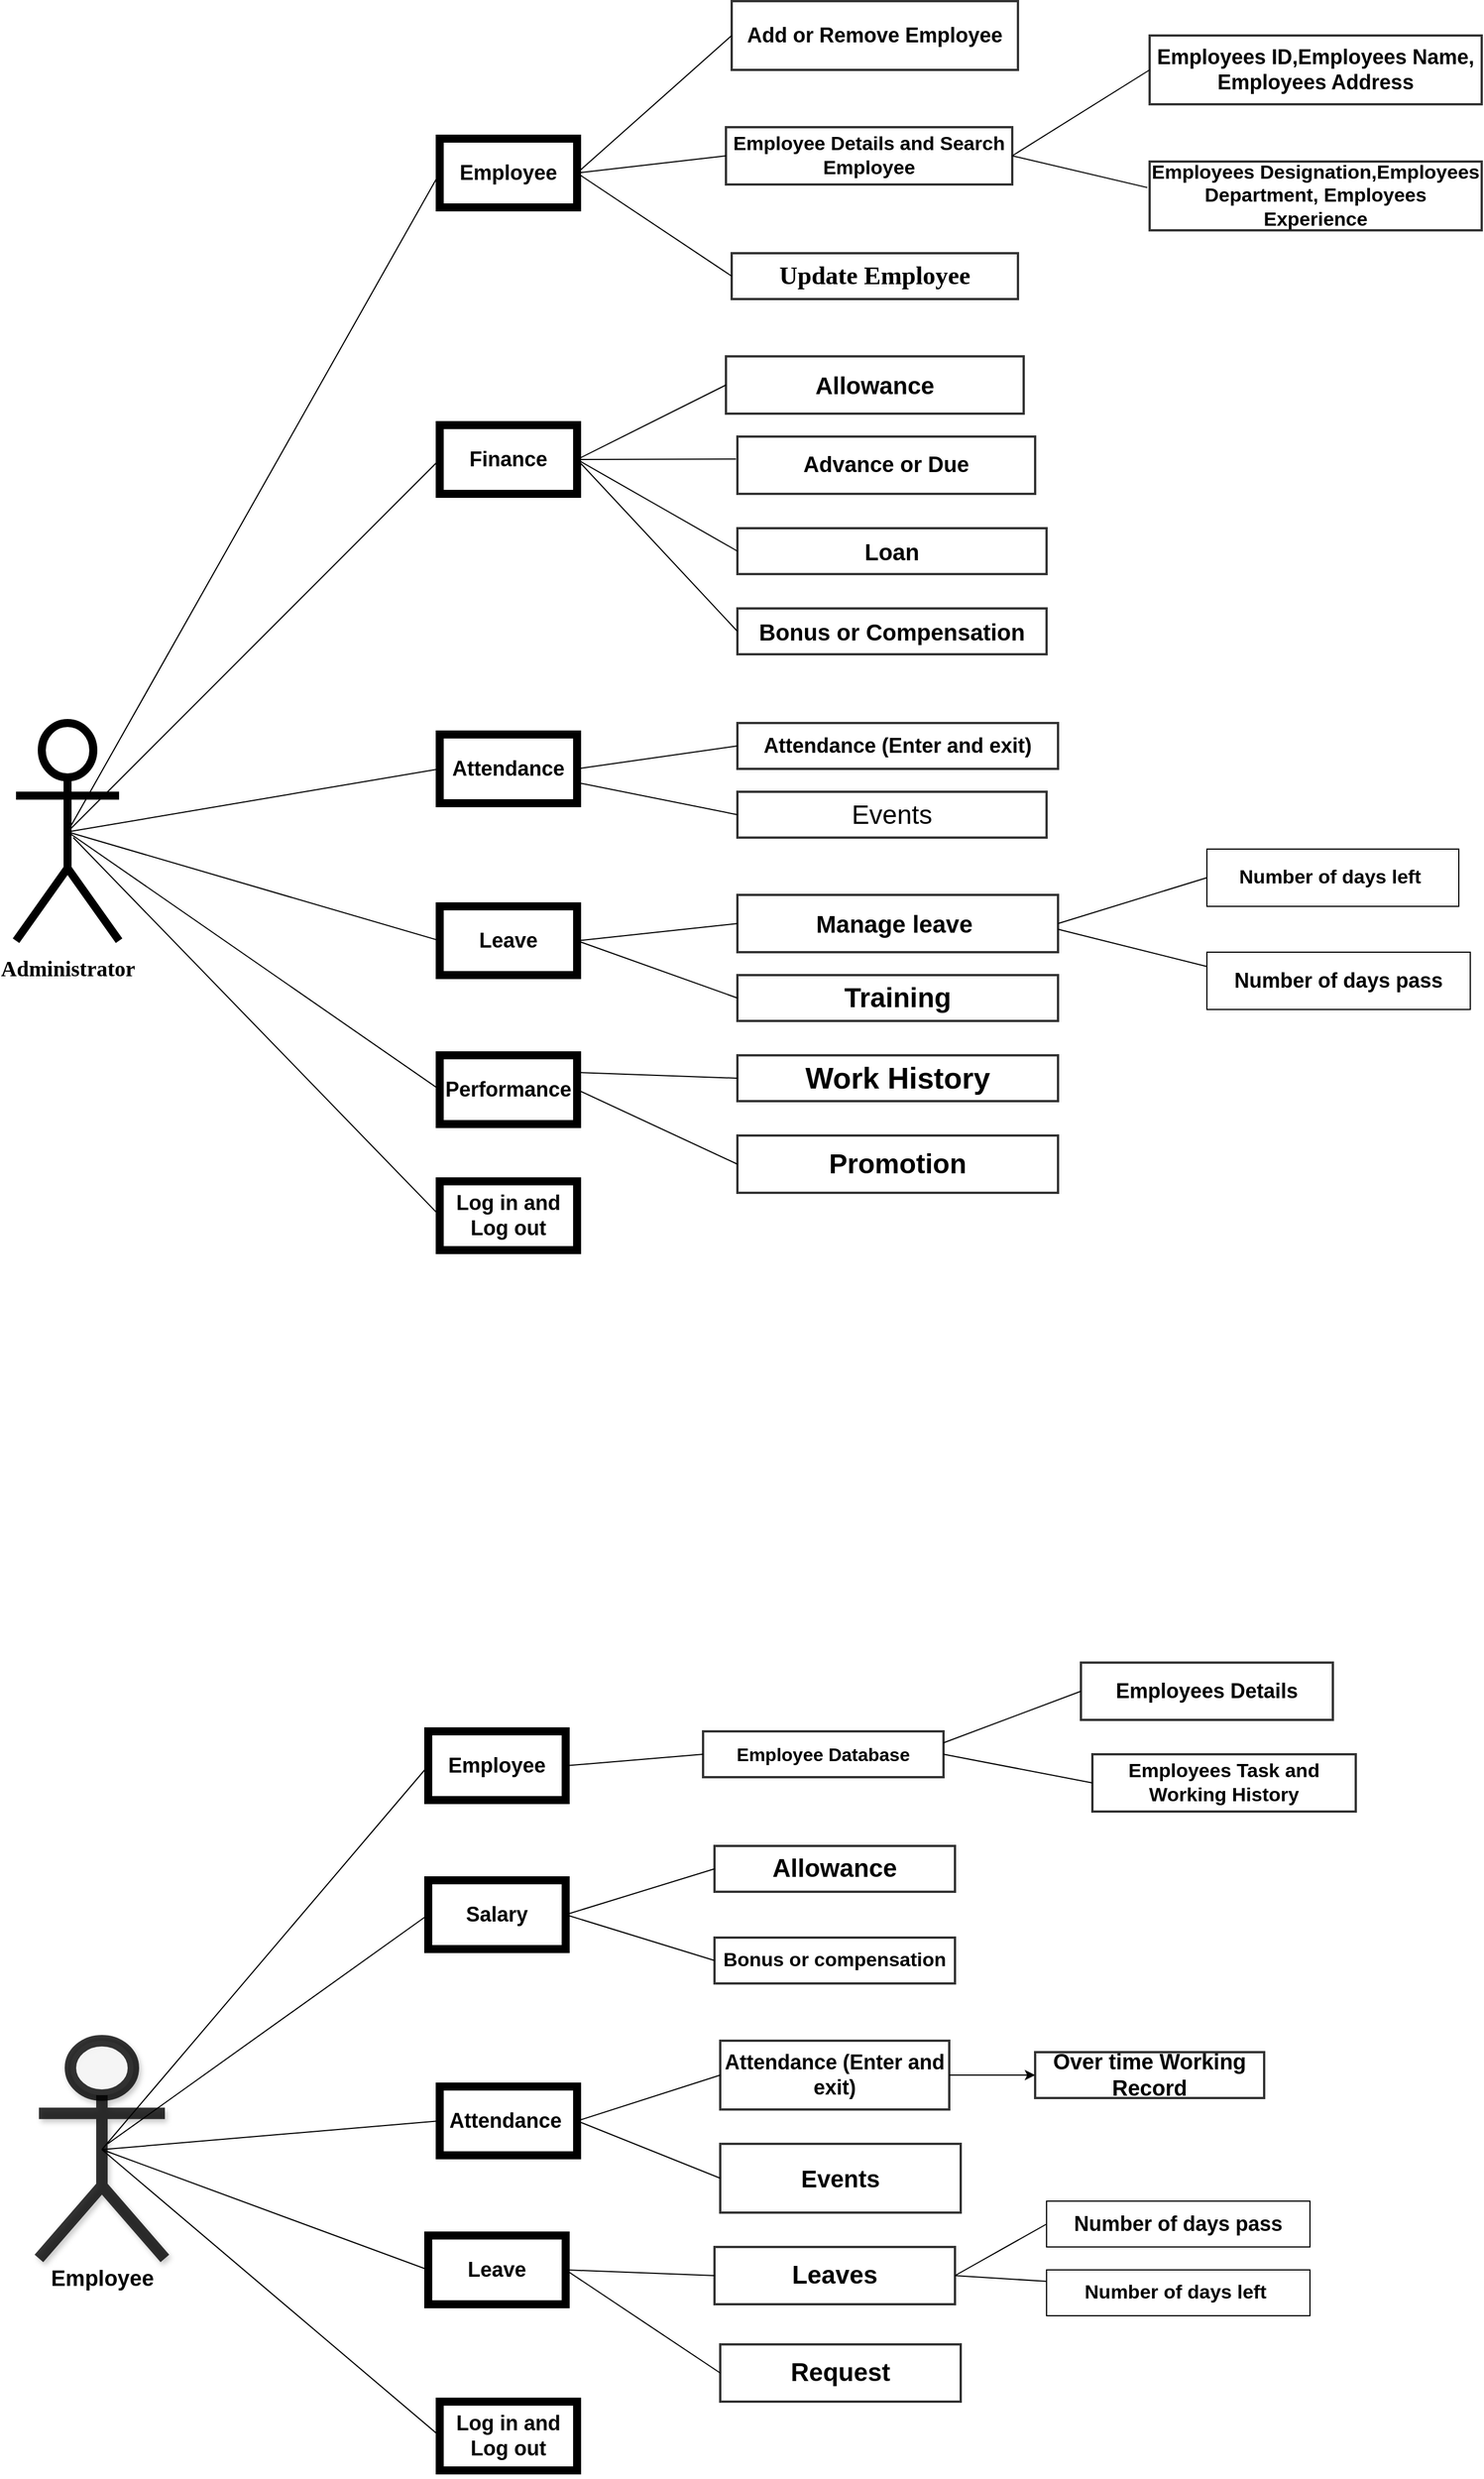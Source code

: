 <mxfile version="13.9.8" type="github">
  <diagram id="UAt6TYiZA28QQcXCpw7w" name="Page-1">
    <mxGraphModel dx="2229" dy="2023" grid="1" gridSize="10" guides="1" tooltips="1" connect="1" arrows="1" fold="1" page="1" pageScale="1" pageWidth="980" pageHeight="1390" math="0" shadow="0">
      <root>
        <mxCell id="0" />
        <mxCell id="1" parent="0" />
        <mxCell id="UGoLlDs5Vt5mTQ_6u8co-1" value="&lt;font face=&quot;Times New Roman&quot; size=&quot;1&quot;&gt;&lt;b style=&quot;line-height: 190% ; font-size: 19px&quot;&gt;Administrator&lt;/b&gt;&lt;/font&gt;" style="shape=umlActor;verticalLabelPosition=bottom;verticalAlign=top;html=1;outlineConnect=0;strokeWidth=7;" parent="1" vertex="1">
          <mxGeometry x="-950" y="-730" width="90" height="190" as="geometry" />
        </mxCell>
        <mxCell id="UGoLlDs5Vt5mTQ_6u8co-3" value="&lt;h2&gt;Employee&lt;/h2&gt;" style="rounded=0;whiteSpace=wrap;html=1;strokeWidth=7;" parent="1" vertex="1">
          <mxGeometry x="-580" y="-1240" width="120" height="60" as="geometry" />
        </mxCell>
        <mxCell id="UGoLlDs5Vt5mTQ_6u8co-4" value="&lt;h2&gt;Finance&lt;/h2&gt;" style="rounded=0;whiteSpace=wrap;html=1;strokeWidth=7;" parent="1" vertex="1">
          <mxGeometry x="-580" y="-990" width="120" height="60" as="geometry" />
        </mxCell>
        <mxCell id="UGoLlDs5Vt5mTQ_6u8co-5" value="&lt;h2&gt;Attendance&lt;/h2&gt;" style="rounded=0;whiteSpace=wrap;html=1;strokeWidth=7;" parent="1" vertex="1">
          <mxGeometry x="-580" y="-720" width="120" height="60" as="geometry" />
        </mxCell>
        <mxCell id="UGoLlDs5Vt5mTQ_6u8co-6" value="&lt;h2&gt;Leave&lt;/h2&gt;" style="rounded=0;whiteSpace=wrap;html=1;strokeWidth=7;" parent="1" vertex="1">
          <mxGeometry x="-580" y="-570" width="120" height="60" as="geometry" />
        </mxCell>
        <mxCell id="UGoLlDs5Vt5mTQ_6u8co-7" value="&lt;h2&gt;Performance&lt;/h2&gt;" style="rounded=0;whiteSpace=wrap;html=1;strokeWidth=7;" parent="1" vertex="1">
          <mxGeometry x="-580" y="-440" width="120" height="60" as="geometry" />
        </mxCell>
        <mxCell id="UGoLlDs5Vt5mTQ_6u8co-8" value="&lt;h2&gt;Log in and Log out&lt;/h2&gt;" style="rounded=0;whiteSpace=wrap;html=1;strokeWidth=7;" parent="1" vertex="1">
          <mxGeometry x="-580" y="-330" width="120" height="60" as="geometry" />
        </mxCell>
        <mxCell id="UGoLlDs5Vt5mTQ_6u8co-9" value="" style="rounded=0;whiteSpace=wrap;html=1;strokeWidth=2;opacity=0;" parent="1" vertex="1">
          <mxGeometry x="-500" y="20" width="140" height="40" as="geometry" />
        </mxCell>
        <mxCell id="UGoLlDs5Vt5mTQ_6u8co-10" value="" style="rounded=0;whiteSpace=wrap;html=1;strokeWidth=2;opacity=0;" parent="1" vertex="1">
          <mxGeometry x="-490" y="20" width="120" height="60" as="geometry" />
        </mxCell>
        <mxCell id="UGoLlDs5Vt5mTQ_6u8co-11" value="" style="rounded=0;whiteSpace=wrap;html=1;strokeWidth=2;opacity=0;" parent="1" vertex="1">
          <mxGeometry x="-500" y="10" width="120" height="60" as="geometry" />
        </mxCell>
        <mxCell id="UGoLlDs5Vt5mTQ_6u8co-12" value="" style="rounded=0;whiteSpace=wrap;html=1;strokeWidth=2;opacity=0;" parent="1" vertex="1">
          <mxGeometry x="-450" y="50" width="120" height="60" as="geometry" />
        </mxCell>
        <mxCell id="UGoLlDs5Vt5mTQ_6u8co-13" value="&lt;h4&gt;&lt;font style=&quot;font-size: 18px&quot;&gt;Add or Remove Employee&lt;/font&gt;&lt;/h4&gt;" style="rounded=0;whiteSpace=wrap;html=1;strokeWidth=2;opacity=80;fontSize=14;" parent="1" vertex="1">
          <mxGeometry x="-325" y="-1360" width="250" height="60" as="geometry" />
        </mxCell>
        <mxCell id="UGoLlDs5Vt5mTQ_6u8co-14" value="&lt;h4&gt;&lt;font style=&quot;font-size: 17px&quot;&gt;Employee Details and Search Employee&lt;/font&gt;&lt;/h4&gt;" style="rounded=0;whiteSpace=wrap;html=1;strokeWidth=2;opacity=80;fontSize=13;" parent="1" vertex="1">
          <mxGeometry x="-330" y="-1250" width="250" height="50" as="geometry" />
        </mxCell>
        <mxCell id="UGoLlDs5Vt5mTQ_6u8co-16" value="&lt;h4&gt;&lt;font face=&quot;Times New Roman&quot; style=&quot;font-size: 22px&quot;&gt;Update Employee&lt;/font&gt;&lt;/h4&gt;" style="rounded=0;whiteSpace=wrap;html=1;strokeWidth=2;opacity=80;" parent="1" vertex="1">
          <mxGeometry x="-325" y="-1140" width="250" height="40" as="geometry" />
        </mxCell>
        <mxCell id="UGoLlDs5Vt5mTQ_6u8co-18" value="&lt;h4&gt;&lt;font style=&quot;font-size: 21px&quot;&gt;Allowance&lt;/font&gt;&lt;/h4&gt;" style="rounded=0;whiteSpace=wrap;html=1;strokeWidth=2;fontSize=13;opacity=80;" parent="1" vertex="1">
          <mxGeometry x="-330" y="-1050" width="260" height="50" as="geometry" />
        </mxCell>
        <mxCell id="UGoLlDs5Vt5mTQ_6u8co-19" value="&lt;h4&gt;&lt;font style=&quot;font-size: 19px&quot;&gt;Advance or Due&lt;/font&gt;&lt;/h4&gt;" style="rounded=0;whiteSpace=wrap;html=1;strokeWidth=2;fontSize=13;opacity=80;" parent="1" vertex="1">
          <mxGeometry x="-320" y="-980" width="260" height="50" as="geometry" />
        </mxCell>
        <mxCell id="UGoLlDs5Vt5mTQ_6u8co-20" value="&lt;font style=&quot;font-size: 20px&quot;&gt;&lt;b&gt;Loan&lt;/b&gt;&lt;/font&gt;" style="rounded=0;whiteSpace=wrap;html=1;strokeWidth=2;fontSize=13;opacity=80;" parent="1" vertex="1">
          <mxGeometry x="-320" y="-900" width="270" height="40" as="geometry" />
        </mxCell>
        <mxCell id="UGoLlDs5Vt5mTQ_6u8co-21" value="&lt;font style=&quot;font-size: 20px&quot;&gt;&lt;b&gt;Bonus or Compensation&lt;/b&gt;&lt;/font&gt;" style="rounded=0;whiteSpace=wrap;html=1;strokeWidth=2;fontSize=13;opacity=80;" parent="1" vertex="1">
          <mxGeometry x="-320" y="-830" width="270" height="40" as="geometry" />
        </mxCell>
        <mxCell id="UGoLlDs5Vt5mTQ_6u8co-22" value="&lt;b&gt;&lt;font style=&quot;font-size: 18px&quot;&gt;Attendance (Enter and exit)&lt;/font&gt;&lt;/b&gt;" style="rounded=0;whiteSpace=wrap;html=1;strokeWidth=2;fontSize=13;opacity=80;" parent="1" vertex="1">
          <mxGeometry x="-320" y="-730" width="280" height="40" as="geometry" />
        </mxCell>
        <mxCell id="UGoLlDs5Vt5mTQ_6u8co-23" value="&lt;font style=&quot;font-size: 23px&quot;&gt;Events&lt;/font&gt;" style="rounded=0;whiteSpace=wrap;html=1;strokeWidth=2;fontSize=13;opacity=80;" parent="1" vertex="1">
          <mxGeometry x="-320" y="-670" width="270" height="40" as="geometry" />
        </mxCell>
        <mxCell id="UGoLlDs5Vt5mTQ_6u8co-24" value="&lt;b&gt;&lt;font style=&quot;font-size: 21px&quot;&gt;Manage leave&amp;nbsp;&lt;/font&gt;&lt;/b&gt;" style="rounded=0;whiteSpace=wrap;html=1;strokeWidth=2;fontSize=13;opacity=80;" parent="1" vertex="1">
          <mxGeometry x="-320" y="-580" width="280" height="50" as="geometry" />
        </mxCell>
        <mxCell id="UGoLlDs5Vt5mTQ_6u8co-25" value="&lt;font style=&quot;font-size: 24px&quot;&gt;&lt;b&gt;Training&lt;/b&gt;&lt;/font&gt;" style="rounded=0;whiteSpace=wrap;html=1;strokeWidth=2;fontSize=13;opacity=80;" parent="1" vertex="1">
          <mxGeometry x="-320" y="-510" width="280" height="40" as="geometry" />
        </mxCell>
        <mxCell id="UGoLlDs5Vt5mTQ_6u8co-26" value="&lt;b&gt;&lt;font style=&quot;font-size: 26px&quot;&gt;Work History&lt;/font&gt;&lt;/b&gt;" style="rounded=0;whiteSpace=wrap;html=1;strokeWidth=2;fontSize=13;opacity=80;" parent="1" vertex="1">
          <mxGeometry x="-320" y="-440" width="280" height="40" as="geometry" />
        </mxCell>
        <mxCell id="UGoLlDs5Vt5mTQ_6u8co-27" value="&lt;font style=&quot;font-size: 24px&quot;&gt;&lt;b&gt;Promotion&lt;/b&gt;&lt;/font&gt;" style="rounded=0;whiteSpace=wrap;html=1;strokeWidth=2;fontSize=13;opacity=80;" parent="1" vertex="1">
          <mxGeometry x="-320" y="-370" width="280" height="50" as="geometry" />
        </mxCell>
        <mxCell id="UGoLlDs5Vt5mTQ_6u8co-28" value="&lt;font size=&quot;1&quot;&gt;&lt;b style=&quot;font-size: 19px&quot;&gt;Employee&lt;/b&gt;&lt;/font&gt;" style="shape=umlActor;verticalLabelPosition=bottom;verticalAlign=top;html=1;outlineConnect=0;strokeWidth=10;fontSize=13;opacity=80;shadow=1;" parent="1" vertex="1">
          <mxGeometry x="-930" y="420" width="110" height="190" as="geometry" />
        </mxCell>
        <mxCell id="UGoLlDs5Vt5mTQ_6u8co-32" value="&lt;h2&gt;Employee&lt;/h2&gt;" style="rounded=0;whiteSpace=wrap;html=1;strokeWidth=7;" parent="1" vertex="1">
          <mxGeometry x="-590" y="150" width="120" height="60" as="geometry" />
        </mxCell>
        <mxCell id="UGoLlDs5Vt5mTQ_6u8co-34" value="&lt;h2&gt;Salary&lt;/h2&gt;" style="rounded=0;whiteSpace=wrap;html=1;strokeWidth=7;" parent="1" vertex="1">
          <mxGeometry x="-590" y="280" width="120" height="60" as="geometry" />
        </mxCell>
        <mxCell id="UGoLlDs5Vt5mTQ_6u8co-36" value="&lt;h2&gt;Attendance&amp;nbsp;&lt;/h2&gt;" style="rounded=0;whiteSpace=wrap;html=1;strokeWidth=7;" parent="1" vertex="1">
          <mxGeometry x="-580" y="460" width="120" height="60" as="geometry" />
        </mxCell>
        <mxCell id="UGoLlDs5Vt5mTQ_6u8co-38" value="&lt;h2&gt;Leave&lt;/h2&gt;" style="rounded=0;whiteSpace=wrap;html=1;strokeWidth=7;" parent="1" vertex="1">
          <mxGeometry x="-590" y="590" width="120" height="60" as="geometry" />
        </mxCell>
        <mxCell id="UGoLlDs5Vt5mTQ_6u8co-41" value="&lt;b&gt;&lt;font style=&quot;font-size: 16px&quot;&gt;Employee Database&lt;/font&gt;&lt;/b&gt;" style="rounded=0;whiteSpace=wrap;html=1;strokeWidth=2;fontSize=13;opacity=80;" parent="1" vertex="1">
          <mxGeometry x="-350" y="150" width="210" height="40" as="geometry" />
        </mxCell>
        <mxCell id="UGoLlDs5Vt5mTQ_6u8co-42" value="&lt;font style=&quot;font-size: 22px&quot;&gt;&lt;b&gt;Allowance&lt;/b&gt;&lt;/font&gt;" style="rounded=0;whiteSpace=wrap;html=1;strokeWidth=2;fontSize=13;opacity=80;" parent="1" vertex="1">
          <mxGeometry x="-340" y="250" width="210" height="40" as="geometry" />
        </mxCell>
        <mxCell id="5vnByRAzVv9kQIRfXUGZ-15" value="" style="edgeStyle=orthogonalEdgeStyle;rounded=0;orthogonalLoop=1;jettySize=auto;html=1;" parent="1" source="UGoLlDs5Vt5mTQ_6u8co-44" target="5vnByRAzVv9kQIRfXUGZ-14" edge="1">
          <mxGeometry relative="1" as="geometry" />
        </mxCell>
        <mxCell id="UGoLlDs5Vt5mTQ_6u8co-44" value="&lt;b&gt;&lt;font style=&quot;font-size: 18px&quot;&gt;Attendance (Enter and exit)&lt;/font&gt;&lt;/b&gt;" style="rounded=0;whiteSpace=wrap;html=1;strokeWidth=2;fontSize=13;opacity=80;" parent="1" vertex="1">
          <mxGeometry x="-335" y="420" width="200" height="60" as="geometry" />
        </mxCell>
        <mxCell id="UGoLlDs5Vt5mTQ_6u8co-46" value="&lt;b&gt;&lt;font style=&quot;font-size: 21px&quot;&gt;Events&lt;/font&gt;&lt;/b&gt;" style="rounded=0;whiteSpace=wrap;html=1;strokeWidth=2;fontSize=13;opacity=80;" parent="1" vertex="1">
          <mxGeometry x="-335" y="510" width="210" height="60" as="geometry" />
        </mxCell>
        <mxCell id="UGoLlDs5Vt5mTQ_6u8co-48" value="&lt;b&gt;&lt;font style=&quot;font-size: 22px&quot;&gt;Leaves&lt;/font&gt;&lt;/b&gt;" style="rounded=0;whiteSpace=wrap;html=1;strokeWidth=2;fontSize=13;opacity=80;" parent="1" vertex="1">
          <mxGeometry x="-340" y="600" width="210" height="50" as="geometry" />
        </mxCell>
        <mxCell id="UGoLlDs5Vt5mTQ_6u8co-50" value="&lt;b&gt;&lt;font style=&quot;font-size: 22px&quot;&gt;Request&lt;/font&gt;&lt;/b&gt;" style="rounded=0;whiteSpace=wrap;html=1;strokeWidth=2;fontSize=13;opacity=80;" parent="1" vertex="1">
          <mxGeometry x="-335" y="685" width="210" height="50" as="geometry" />
        </mxCell>
        <mxCell id="UGoLlDs5Vt5mTQ_6u8co-54" value="" style="endArrow=none;html=1;fontSize=13;exitX=1;exitY=0.5;exitDx=0;exitDy=0;entryX=0;entryY=0.5;entryDx=0;entryDy=0;" parent="1" source="UGoLlDs5Vt5mTQ_6u8co-3" target="UGoLlDs5Vt5mTQ_6u8co-14" edge="1">
          <mxGeometry width="50" height="50" relative="1" as="geometry">
            <mxPoint x="-400" y="-1180" as="sourcePoint" />
            <mxPoint x="-350" y="-1230" as="targetPoint" />
          </mxGeometry>
        </mxCell>
        <mxCell id="UGoLlDs5Vt5mTQ_6u8co-56" value="" style="endArrow=none;html=1;fontSize=13;entryX=0;entryY=0.5;entryDx=0;entryDy=0;" parent="1" target="UGoLlDs5Vt5mTQ_6u8co-13" edge="1">
          <mxGeometry width="50" height="50" relative="1" as="geometry">
            <mxPoint x="-460" y="-1210" as="sourcePoint" />
            <mxPoint x="-370" y="-1290" as="targetPoint" />
          </mxGeometry>
        </mxCell>
        <mxCell id="UGoLlDs5Vt5mTQ_6u8co-57" value="" style="endArrow=none;html=1;fontSize=13;entryX=0;entryY=0.5;entryDx=0;entryDy=0;" parent="1" target="UGoLlDs5Vt5mTQ_6u8co-16" edge="1">
          <mxGeometry width="50" height="50" relative="1" as="geometry">
            <mxPoint x="-460" y="-1210" as="sourcePoint" />
            <mxPoint x="-360" y="-1190" as="targetPoint" />
          </mxGeometry>
        </mxCell>
        <mxCell id="UGoLlDs5Vt5mTQ_6u8co-58" value="" style="endArrow=none;html=1;fontSize=13;entryX=0;entryY=0.5;entryDx=0;entryDy=0;exitX=1;exitY=0.5;exitDx=0;exitDy=0;" parent="1" source="UGoLlDs5Vt5mTQ_6u8co-4" target="UGoLlDs5Vt5mTQ_6u8co-18" edge="1">
          <mxGeometry width="50" height="50" relative="1" as="geometry">
            <mxPoint x="-450" y="-970" as="sourcePoint" />
            <mxPoint x="-380" y="-1050" as="targetPoint" />
          </mxGeometry>
        </mxCell>
        <mxCell id="UGoLlDs5Vt5mTQ_6u8co-60" value="" style="endArrow=none;html=1;fontSize=13;exitX=1;exitY=0.5;exitDx=0;exitDy=0;entryX=-0.005;entryY=0.393;entryDx=0;entryDy=0;entryPerimeter=0;" parent="1" source="UGoLlDs5Vt5mTQ_6u8co-4" target="UGoLlDs5Vt5mTQ_6u8co-19" edge="1">
          <mxGeometry width="50" height="50" relative="1" as="geometry">
            <mxPoint x="-400" y="-920" as="sourcePoint" />
            <mxPoint x="-350" y="-970" as="targetPoint" />
          </mxGeometry>
        </mxCell>
        <mxCell id="UGoLlDs5Vt5mTQ_6u8co-61" value="" style="endArrow=none;html=1;fontSize=13;exitX=1;exitY=0.5;exitDx=0;exitDy=0;entryX=0;entryY=0.5;entryDx=0;entryDy=0;" parent="1" source="UGoLlDs5Vt5mTQ_6u8co-4" target="UGoLlDs5Vt5mTQ_6u8co-20" edge="1">
          <mxGeometry width="50" height="50" relative="1" as="geometry">
            <mxPoint x="-420" y="-850" as="sourcePoint" />
            <mxPoint x="-330" y="-880" as="targetPoint" />
          </mxGeometry>
        </mxCell>
        <mxCell id="UGoLlDs5Vt5mTQ_6u8co-62" value="" style="endArrow=none;html=1;fontSize=13;exitX=1;exitY=0.5;exitDx=0;exitDy=0;entryX=0;entryY=0.5;entryDx=0;entryDy=0;" parent="1" source="UGoLlDs5Vt5mTQ_6u8co-4" target="UGoLlDs5Vt5mTQ_6u8co-21" edge="1">
          <mxGeometry width="50" height="50" relative="1" as="geometry">
            <mxPoint x="-420" y="-820" as="sourcePoint" />
            <mxPoint x="-330" y="-800" as="targetPoint" />
          </mxGeometry>
        </mxCell>
        <mxCell id="UGoLlDs5Vt5mTQ_6u8co-63" value="" style="endArrow=none;html=1;fontSize=13;exitX=1;exitY=0.5;exitDx=0;exitDy=0;entryX=0;entryY=0.5;entryDx=0;entryDy=0;" parent="1" source="UGoLlDs5Vt5mTQ_6u8co-5" target="UGoLlDs5Vt5mTQ_6u8co-22" edge="1">
          <mxGeometry width="50" height="50" relative="1" as="geometry">
            <mxPoint x="-370" y="-600" as="sourcePoint" />
            <mxPoint x="-320" y="-650" as="targetPoint" />
          </mxGeometry>
        </mxCell>
        <mxCell id="UGoLlDs5Vt5mTQ_6u8co-64" value="" style="endArrow=none;html=1;fontSize=13;entryX=0;entryY=0.5;entryDx=0;entryDy=0;" parent="1" source="UGoLlDs5Vt5mTQ_6u8co-5" target="UGoLlDs5Vt5mTQ_6u8co-23" edge="1">
          <mxGeometry width="50" height="50" relative="1" as="geometry">
            <mxPoint x="-340" y="-580" as="sourcePoint" />
            <mxPoint x="-290" y="-630" as="targetPoint" />
          </mxGeometry>
        </mxCell>
        <mxCell id="UGoLlDs5Vt5mTQ_6u8co-65" value="" style="endArrow=none;html=1;fontSize=13;entryX=0;entryY=0.5;entryDx=0;entryDy=0;exitX=1;exitY=0.25;exitDx=0;exitDy=0;" parent="1" source="UGoLlDs5Vt5mTQ_6u8co-7" target="UGoLlDs5Vt5mTQ_6u8co-26" edge="1">
          <mxGeometry width="50" height="50" relative="1" as="geometry">
            <mxPoint x="-480" y="-240" as="sourcePoint" />
            <mxPoint x="-360" y="-250" as="targetPoint" />
          </mxGeometry>
        </mxCell>
        <mxCell id="UGoLlDs5Vt5mTQ_6u8co-67" value="" style="endArrow=none;html=1;fontSize=13;exitX=1;exitY=0.5;exitDx=0;exitDy=0;entryX=0;entryY=0.5;entryDx=0;entryDy=0;" parent="1" source="UGoLlDs5Vt5mTQ_6u8co-7" target="UGoLlDs5Vt5mTQ_6u8co-27" edge="1">
          <mxGeometry width="50" height="50" relative="1" as="geometry">
            <mxPoint x="-390" y="-150" as="sourcePoint" />
            <mxPoint x="-340" y="-200" as="targetPoint" />
          </mxGeometry>
        </mxCell>
        <mxCell id="UGoLlDs5Vt5mTQ_6u8co-68" value="" style="endArrow=none;html=1;fontSize=13;exitX=1;exitY=0.5;exitDx=0;exitDy=0;entryX=0;entryY=0.5;entryDx=0;entryDy=0;" parent="1" source="UGoLlDs5Vt5mTQ_6u8co-6" target="UGoLlDs5Vt5mTQ_6u8co-24" edge="1">
          <mxGeometry width="50" height="50" relative="1" as="geometry">
            <mxPoint x="-360" y="-440" as="sourcePoint" />
            <mxPoint x="-310" y="-490" as="targetPoint" />
          </mxGeometry>
        </mxCell>
        <mxCell id="UGoLlDs5Vt5mTQ_6u8co-69" value="" style="endArrow=none;html=1;fontSize=13;entryX=0;entryY=0.5;entryDx=0;entryDy=0;exitX=1;exitY=0.5;exitDx=0;exitDy=0;" parent="1" source="UGoLlDs5Vt5mTQ_6u8co-6" target="UGoLlDs5Vt5mTQ_6u8co-25" edge="1">
          <mxGeometry width="50" height="50" relative="1" as="geometry">
            <mxPoint x="-480" y="-430" as="sourcePoint" />
            <mxPoint x="-330" y="-410" as="targetPoint" />
          </mxGeometry>
        </mxCell>
        <mxCell id="UGoLlDs5Vt5mTQ_6u8co-70" value="" style="endArrow=none;html=1;fontSize=13;exitX=1;exitY=0.5;exitDx=0;exitDy=0;entryX=0;entryY=0.5;entryDx=0;entryDy=0;" parent="1" source="UGoLlDs5Vt5mTQ_6u8co-32" target="UGoLlDs5Vt5mTQ_6u8co-41" edge="1">
          <mxGeometry width="50" height="50" relative="1" as="geometry">
            <mxPoint x="-510" y="330" as="sourcePoint" />
            <mxPoint x="-460" y="280" as="targetPoint" />
          </mxGeometry>
        </mxCell>
        <mxCell id="UGoLlDs5Vt5mTQ_6u8co-71" value="" style="endArrow=none;html=1;fontSize=13;exitX=1;exitY=0.5;exitDx=0;exitDy=0;entryX=0;entryY=0.5;entryDx=0;entryDy=0;" parent="1" source="UGoLlDs5Vt5mTQ_6u8co-34" target="UGoLlDs5Vt5mTQ_6u8co-42" edge="1">
          <mxGeometry width="50" height="50" relative="1" as="geometry">
            <mxPoint x="-520" y="450" as="sourcePoint" />
            <mxPoint x="-470" y="400" as="targetPoint" />
          </mxGeometry>
        </mxCell>
        <mxCell id="UGoLlDs5Vt5mTQ_6u8co-72" value="" style="endArrow=none;html=1;fontSize=13;exitX=1;exitY=0.5;exitDx=0;exitDy=0;entryX=0;entryY=0.5;entryDx=0;entryDy=0;" parent="1" source="UGoLlDs5Vt5mTQ_6u8co-36" target="UGoLlDs5Vt5mTQ_6u8co-44" edge="1">
          <mxGeometry width="50" height="50" relative="1" as="geometry">
            <mxPoint x="-510" y="570" as="sourcePoint" />
            <mxPoint x="-460" y="520" as="targetPoint" />
          </mxGeometry>
        </mxCell>
        <mxCell id="UGoLlDs5Vt5mTQ_6u8co-73" value="" style="endArrow=none;html=1;fontSize=13;exitX=1;exitY=0.5;exitDx=0;exitDy=0;entryX=0;entryY=0.5;entryDx=0;entryDy=0;" parent="1" source="UGoLlDs5Vt5mTQ_6u8co-36" target="UGoLlDs5Vt5mTQ_6u8co-46" edge="1">
          <mxGeometry width="50" height="50" relative="1" as="geometry">
            <mxPoint x="-510" y="630" as="sourcePoint" />
            <mxPoint x="-460" y="580" as="targetPoint" />
          </mxGeometry>
        </mxCell>
        <mxCell id="UGoLlDs5Vt5mTQ_6u8co-74" value="" style="endArrow=none;html=1;fontSize=13;exitX=1;exitY=0.5;exitDx=0;exitDy=0;entryX=0;entryY=0.5;entryDx=0;entryDy=0;" parent="1" source="UGoLlDs5Vt5mTQ_6u8co-38" target="UGoLlDs5Vt5mTQ_6u8co-48" edge="1">
          <mxGeometry width="50" height="50" relative="1" as="geometry">
            <mxPoint x="-540" y="880" as="sourcePoint" />
            <mxPoint x="-490" y="830" as="targetPoint" />
          </mxGeometry>
        </mxCell>
        <mxCell id="UGoLlDs5Vt5mTQ_6u8co-75" value="" style="endArrow=none;html=1;fontSize=13;exitX=1;exitY=0.5;exitDx=0;exitDy=0;entryX=0;entryY=0.5;entryDx=0;entryDy=0;" parent="1" source="UGoLlDs5Vt5mTQ_6u8co-38" target="UGoLlDs5Vt5mTQ_6u8co-50" edge="1">
          <mxGeometry width="50" height="50" relative="1" as="geometry">
            <mxPoint x="-520" y="910" as="sourcePoint" />
            <mxPoint x="-470" y="860" as="targetPoint" />
          </mxGeometry>
        </mxCell>
        <mxCell id="5vnByRAzVv9kQIRfXUGZ-1" value="&lt;h2&gt;Log in and Log out&lt;/h2&gt;" style="rounded=0;whiteSpace=wrap;html=1;strokeWidth=7;" parent="1" vertex="1">
          <mxGeometry x="-580" y="735" width="120" height="60" as="geometry" />
        </mxCell>
        <mxCell id="5vnByRAzVv9kQIRfXUGZ-8" value="&lt;b&gt;&lt;font style=&quot;font-size: 18px&quot;&gt;Employees Details&lt;/font&gt;&lt;/b&gt;" style="rounded=0;whiteSpace=wrap;html=1;strokeWidth=2;fontSize=13;opacity=80;" parent="1" vertex="1">
          <mxGeometry x="-20" y="90" width="220" height="50" as="geometry" />
        </mxCell>
        <mxCell id="5vnByRAzVv9kQIRfXUGZ-10" value="&lt;b&gt;&lt;font style=&quot;font-size: 17px&quot;&gt;Employees Task and Working History&lt;/font&gt;&lt;/b&gt;" style="rounded=0;whiteSpace=wrap;html=1;strokeWidth=2;fontSize=13;opacity=80;" parent="1" vertex="1">
          <mxGeometry x="-10" y="170" width="230" height="50" as="geometry" />
        </mxCell>
        <mxCell id="5vnByRAzVv9kQIRfXUGZ-12" value="&lt;font style=&quot;font-size: 17px&quot;&gt;&lt;b&gt;Bonus or compensation&lt;/b&gt;&lt;/font&gt;" style="rounded=0;whiteSpace=wrap;html=1;strokeWidth=2;fontSize=13;opacity=80;" parent="1" vertex="1">
          <mxGeometry x="-340" y="330" width="210" height="40" as="geometry" />
        </mxCell>
        <mxCell id="5vnByRAzVv9kQIRfXUGZ-14" value="&lt;b&gt;&lt;font style=&quot;font-size: 19px&quot;&gt;Over time Working Record&lt;/font&gt;&lt;/b&gt;" style="rounded=0;whiteSpace=wrap;html=1;strokeWidth=2;fontSize=13;opacity=80;" parent="1" vertex="1">
          <mxGeometry x="-60" y="430" width="200" height="40" as="geometry" />
        </mxCell>
        <mxCell id="5vnByRAzVv9kQIRfXUGZ-16" value="" style="endArrow=none;html=1;exitX=1;exitY=0.25;exitDx=0;exitDy=0;entryX=0;entryY=0.5;entryDx=0;entryDy=0;" parent="1" source="UGoLlDs5Vt5mTQ_6u8co-41" target="5vnByRAzVv9kQIRfXUGZ-8" edge="1">
          <mxGeometry width="50" height="50" relative="1" as="geometry">
            <mxPoint x="-110" y="80" as="sourcePoint" />
            <mxPoint x="-60" y="30" as="targetPoint" />
          </mxGeometry>
        </mxCell>
        <mxCell id="5vnByRAzVv9kQIRfXUGZ-17" value="" style="endArrow=none;html=1;exitX=1;exitY=0.5;exitDx=0;exitDy=0;entryX=0;entryY=0.5;entryDx=0;entryDy=0;" parent="1" source="UGoLlDs5Vt5mTQ_6u8co-41" target="5vnByRAzVv9kQIRfXUGZ-10" edge="1">
          <mxGeometry width="50" height="50" relative="1" as="geometry">
            <mxPoint x="-90" y="150" as="sourcePoint" />
            <mxPoint x="-40" y="100" as="targetPoint" />
          </mxGeometry>
        </mxCell>
        <mxCell id="5vnByRAzVv9kQIRfXUGZ-18" value="" style="endArrow=none;html=1;exitX=1;exitY=0.5;exitDx=0;exitDy=0;entryX=0;entryY=0.5;entryDx=0;entryDy=0;" parent="1" source="UGoLlDs5Vt5mTQ_6u8co-34" target="5vnByRAzVv9kQIRfXUGZ-12" edge="1">
          <mxGeometry width="50" height="50" relative="1" as="geometry">
            <mxPoint x="-420" y="380" as="sourcePoint" />
            <mxPoint x="-370" y="330" as="targetPoint" />
          </mxGeometry>
        </mxCell>
        <mxCell id="5vnByRAzVv9kQIRfXUGZ-20" value="&lt;h4&gt;&lt;font style=&quot;font-size: 18px&quot;&gt;Employees ID,Employees Name, Employees Address&lt;/font&gt;&lt;/h4&gt;" style="rounded=0;whiteSpace=wrap;html=1;strokeWidth=2;opacity=80;fontSize=14;" parent="1" vertex="1">
          <mxGeometry x="40" y="-1330" width="290" height="60" as="geometry" />
        </mxCell>
        <mxCell id="5vnByRAzVv9kQIRfXUGZ-22" value="&lt;h4&gt;&lt;font style=&quot;font-size: 17px&quot;&gt;Employees Designation,Employees Department, Employees Experience&lt;/font&gt;&lt;/h4&gt;" style="rounded=0;whiteSpace=wrap;html=1;strokeWidth=2;opacity=80;fontSize=14;" parent="1" vertex="1">
          <mxGeometry x="40" y="-1220" width="290" height="60" as="geometry" />
        </mxCell>
        <mxCell id="5vnByRAzVv9kQIRfXUGZ-24" value="" style="endArrow=none;html=1;entryX=0;entryY=0.5;entryDx=0;entryDy=0;exitX=1;exitY=0.5;exitDx=0;exitDy=0;" parent="1" source="UGoLlDs5Vt5mTQ_6u8co-14" target="5vnByRAzVv9kQIRfXUGZ-20" edge="1">
          <mxGeometry width="50" height="50" relative="1" as="geometry">
            <mxPoint x="-80" y="-1220" as="sourcePoint" />
            <mxPoint x="-30" y="-1270" as="targetPoint" />
          </mxGeometry>
        </mxCell>
        <mxCell id="5vnByRAzVv9kQIRfXUGZ-25" value="" style="endArrow=none;html=1;entryX=-0.007;entryY=0.378;entryDx=0;entryDy=0;entryPerimeter=0;exitX=1;exitY=0.5;exitDx=0;exitDy=0;" parent="1" source="UGoLlDs5Vt5mTQ_6u8co-14" target="5vnByRAzVv9kQIRfXUGZ-22" edge="1">
          <mxGeometry width="50" height="50" relative="1" as="geometry">
            <mxPoint x="-70" y="-1210" as="sourcePoint" />
            <mxPoint x="20" y="-1210" as="targetPoint" />
          </mxGeometry>
        </mxCell>
        <mxCell id="KlmHt63EVFg1uRdAoXcU-1" value="" style="endArrow=none;html=1;entryX=0;entryY=0.5;entryDx=0;entryDy=0;exitX=0.5;exitY=0.5;exitDx=0;exitDy=0;exitPerimeter=0;" edge="1" parent="1" source="UGoLlDs5Vt5mTQ_6u8co-1" target="UGoLlDs5Vt5mTQ_6u8co-3">
          <mxGeometry width="50" height="50" relative="1" as="geometry">
            <mxPoint x="-760" y="-980" as="sourcePoint" />
            <mxPoint x="-710" y="-1030" as="targetPoint" />
          </mxGeometry>
        </mxCell>
        <mxCell id="KlmHt63EVFg1uRdAoXcU-2" value="" style="endArrow=none;html=1;exitX=0.5;exitY=0.5;exitDx=0;exitDy=0;exitPerimeter=0;entryX=0;entryY=0.5;entryDx=0;entryDy=0;" edge="1" parent="1" source="UGoLlDs5Vt5mTQ_6u8co-1" target="UGoLlDs5Vt5mTQ_6u8co-4">
          <mxGeometry width="50" height="50" relative="1" as="geometry">
            <mxPoint x="-540" y="-800" as="sourcePoint" />
            <mxPoint x="-490" y="-850" as="targetPoint" />
          </mxGeometry>
        </mxCell>
        <mxCell id="KlmHt63EVFg1uRdAoXcU-3" value="" style="endArrow=none;html=1;exitX=0.5;exitY=0.5;exitDx=0;exitDy=0;exitPerimeter=0;entryX=0;entryY=0.5;entryDx=0;entryDy=0;" edge="1" parent="1" source="UGoLlDs5Vt5mTQ_6u8co-1" target="UGoLlDs5Vt5mTQ_6u8co-5">
          <mxGeometry width="50" height="50" relative="1" as="geometry">
            <mxPoint x="-740" y="-620" as="sourcePoint" />
            <mxPoint x="-690" y="-670" as="targetPoint" />
          </mxGeometry>
        </mxCell>
        <mxCell id="KlmHt63EVFg1uRdAoXcU-4" value="" style="endArrow=none;html=1;exitX=0.5;exitY=0.5;exitDx=0;exitDy=0;exitPerimeter=0;entryX=0;entryY=0.5;entryDx=0;entryDy=0;" edge="1" parent="1" source="UGoLlDs5Vt5mTQ_6u8co-1" target="UGoLlDs5Vt5mTQ_6u8co-6">
          <mxGeometry width="50" height="50" relative="1" as="geometry">
            <mxPoint x="-740" y="-550" as="sourcePoint" />
            <mxPoint x="-690" y="-600" as="targetPoint" />
          </mxGeometry>
        </mxCell>
        <mxCell id="KlmHt63EVFg1uRdAoXcU-5" value="" style="endArrow=none;html=1;exitX=0.5;exitY=0.5;exitDx=0;exitDy=0;exitPerimeter=0;entryX=0;entryY=0.5;entryDx=0;entryDy=0;" edge="1" parent="1" source="UGoLlDs5Vt5mTQ_6u8co-1" target="UGoLlDs5Vt5mTQ_6u8co-7">
          <mxGeometry width="50" height="50" relative="1" as="geometry">
            <mxPoint x="-700" y="-430" as="sourcePoint" />
            <mxPoint x="-590" y="-360" as="targetPoint" />
          </mxGeometry>
        </mxCell>
        <mxCell id="KlmHt63EVFg1uRdAoXcU-6" value="" style="endArrow=none;html=1;entryX=0;entryY=0.5;entryDx=0;entryDy=0;" edge="1" parent="1" target="UGoLlDs5Vt5mTQ_6u8co-8">
          <mxGeometry width="50" height="50" relative="1" as="geometry">
            <mxPoint x="-900" y="-630" as="sourcePoint" />
            <mxPoint x="-710" y="-460" as="targetPoint" />
          </mxGeometry>
        </mxCell>
        <mxCell id="KlmHt63EVFg1uRdAoXcU-8" value="" style="endArrow=none;html=1;exitX=0.5;exitY=0.5;exitDx=0;exitDy=0;exitPerimeter=0;entryX=0;entryY=0.5;entryDx=0;entryDy=0;" edge="1" parent="1" source="UGoLlDs5Vt5mTQ_6u8co-28" target="UGoLlDs5Vt5mTQ_6u8co-36">
          <mxGeometry width="50" height="50" relative="1" as="geometry">
            <mxPoint x="-720" y="520" as="sourcePoint" />
            <mxPoint x="-670" y="470" as="targetPoint" />
          </mxGeometry>
        </mxCell>
        <mxCell id="KlmHt63EVFg1uRdAoXcU-9" value="" style="endArrow=none;html=1;exitX=0.5;exitY=0.5;exitDx=0;exitDy=0;exitPerimeter=0;entryX=0;entryY=0.5;entryDx=0;entryDy=0;" edge="1" parent="1" source="UGoLlDs5Vt5mTQ_6u8co-28" target="UGoLlDs5Vt5mTQ_6u8co-32">
          <mxGeometry width="50" height="50" relative="1" as="geometry">
            <mxPoint x="-720" y="400" as="sourcePoint" />
            <mxPoint x="-670" y="350" as="targetPoint" />
          </mxGeometry>
        </mxCell>
        <mxCell id="KlmHt63EVFg1uRdAoXcU-10" value="" style="endArrow=none;html=1;entryX=0;entryY=0.5;entryDx=0;entryDy=0;" edge="1" parent="1" target="UGoLlDs5Vt5mTQ_6u8co-34">
          <mxGeometry width="50" height="50" relative="1" as="geometry">
            <mxPoint x="-870" y="510" as="sourcePoint" />
            <mxPoint x="-650" y="400" as="targetPoint" />
          </mxGeometry>
        </mxCell>
        <mxCell id="KlmHt63EVFg1uRdAoXcU-11" value="" style="endArrow=none;html=1;exitX=0.5;exitY=0.5;exitDx=0;exitDy=0;exitPerimeter=0;entryX=0;entryY=0.5;entryDx=0;entryDy=0;" edge="1" parent="1" source="UGoLlDs5Vt5mTQ_6u8co-28" target="UGoLlDs5Vt5mTQ_6u8co-38">
          <mxGeometry width="50" height="50" relative="1" as="geometry">
            <mxPoint x="-730" y="620" as="sourcePoint" />
            <mxPoint x="-680" y="570" as="targetPoint" />
          </mxGeometry>
        </mxCell>
        <mxCell id="KlmHt63EVFg1uRdAoXcU-15" value="" style="endArrow=none;html=1;exitX=0.5;exitY=0.5;exitDx=0;exitDy=0;exitPerimeter=0;entryX=0;entryY=0.5;entryDx=0;entryDy=0;" edge="1" parent="1" source="UGoLlDs5Vt5mTQ_6u8co-28" target="5vnByRAzVv9kQIRfXUGZ-1">
          <mxGeometry width="50" height="50" relative="1" as="geometry">
            <mxPoint x="-750" y="700" as="sourcePoint" />
            <mxPoint x="-700" y="650" as="targetPoint" />
          </mxGeometry>
        </mxCell>
        <mxCell id="KlmHt63EVFg1uRdAoXcU-16" value="&lt;b&gt;&lt;font style=&quot;font-size: 17px&quot;&gt;Number of days left&amp;nbsp;&lt;/font&gt;&lt;/b&gt;" style="rounded=0;whiteSpace=wrap;html=1;" vertex="1" parent="1">
          <mxGeometry x="90" y="-620" width="220" height="50" as="geometry" />
        </mxCell>
        <mxCell id="KlmHt63EVFg1uRdAoXcU-17" value="&lt;font style=&quot;font-size: 18px&quot;&gt;&lt;b&gt;Number of days pass&lt;/b&gt;&lt;/font&gt;" style="rounded=0;whiteSpace=wrap;html=1;" vertex="1" parent="1">
          <mxGeometry x="90" y="-530" width="230" height="50" as="geometry" />
        </mxCell>
        <mxCell id="KlmHt63EVFg1uRdAoXcU-18" value="&lt;b&gt;&lt;font style=&quot;font-size: 17px&quot;&gt;Number of days left&amp;nbsp;&lt;/font&gt;&lt;/b&gt;" style="rounded=0;whiteSpace=wrap;html=1;" vertex="1" parent="1">
          <mxGeometry x="-50" y="620" width="230" height="40" as="geometry" />
        </mxCell>
        <mxCell id="KlmHt63EVFg1uRdAoXcU-20" value="&lt;font style=&quot;font-size: 18px&quot;&gt;&lt;b&gt;Number of days pass&lt;/b&gt;&lt;/font&gt;" style="rounded=0;whiteSpace=wrap;html=1;" vertex="1" parent="1">
          <mxGeometry x="-50" y="560" width="230" height="40" as="geometry" />
        </mxCell>
        <mxCell id="KlmHt63EVFg1uRdAoXcU-22" value="" style="endArrow=none;html=1;exitX=1;exitY=0.5;exitDx=0;exitDy=0;entryX=0;entryY=0.5;entryDx=0;entryDy=0;" edge="1" parent="1" source="UGoLlDs5Vt5mTQ_6u8co-48" target="KlmHt63EVFg1uRdAoXcU-20">
          <mxGeometry width="50" height="50" relative="1" as="geometry">
            <mxPoint x="-110" y="620" as="sourcePoint" />
            <mxPoint x="-60" y="570" as="targetPoint" />
          </mxGeometry>
        </mxCell>
        <mxCell id="KlmHt63EVFg1uRdAoXcU-23" value="" style="endArrow=none;html=1;exitX=1;exitY=0.5;exitDx=0;exitDy=0;entryX=0;entryY=0.25;entryDx=0;entryDy=0;" edge="1" parent="1" source="UGoLlDs5Vt5mTQ_6u8co-48" target="KlmHt63EVFg1uRdAoXcU-18">
          <mxGeometry width="50" height="50" relative="1" as="geometry">
            <mxPoint x="-110" y="670" as="sourcePoint" />
            <mxPoint x="-60" y="620" as="targetPoint" />
          </mxGeometry>
        </mxCell>
        <mxCell id="KlmHt63EVFg1uRdAoXcU-24" value="" style="endArrow=none;html=1;exitX=1;exitY=0.5;exitDx=0;exitDy=0;entryX=0;entryY=0.5;entryDx=0;entryDy=0;" edge="1" parent="1" source="UGoLlDs5Vt5mTQ_6u8co-24" target="KlmHt63EVFg1uRdAoXcU-16">
          <mxGeometry width="50" height="50" relative="1" as="geometry">
            <mxPoint y="-560" as="sourcePoint" />
            <mxPoint x="50" y="-610" as="targetPoint" />
          </mxGeometry>
        </mxCell>
        <mxCell id="KlmHt63EVFg1uRdAoXcU-25" value="" style="endArrow=none;html=1;entryX=0;entryY=0.25;entryDx=0;entryDy=0;" edge="1" parent="1" target="KlmHt63EVFg1uRdAoXcU-17">
          <mxGeometry width="50" height="50" relative="1" as="geometry">
            <mxPoint x="-40" y="-550" as="sourcePoint" />
            <mxPoint x="70" y="-550" as="targetPoint" />
          </mxGeometry>
        </mxCell>
      </root>
    </mxGraphModel>
  </diagram>
</mxfile>
